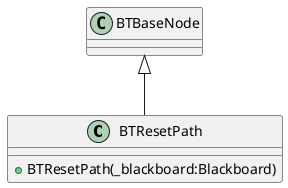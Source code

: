 @startuml
class BTResetPath {
    + BTResetPath(_blackboard:Blackboard)
}
BTBaseNode <|-- BTResetPath
@enduml
